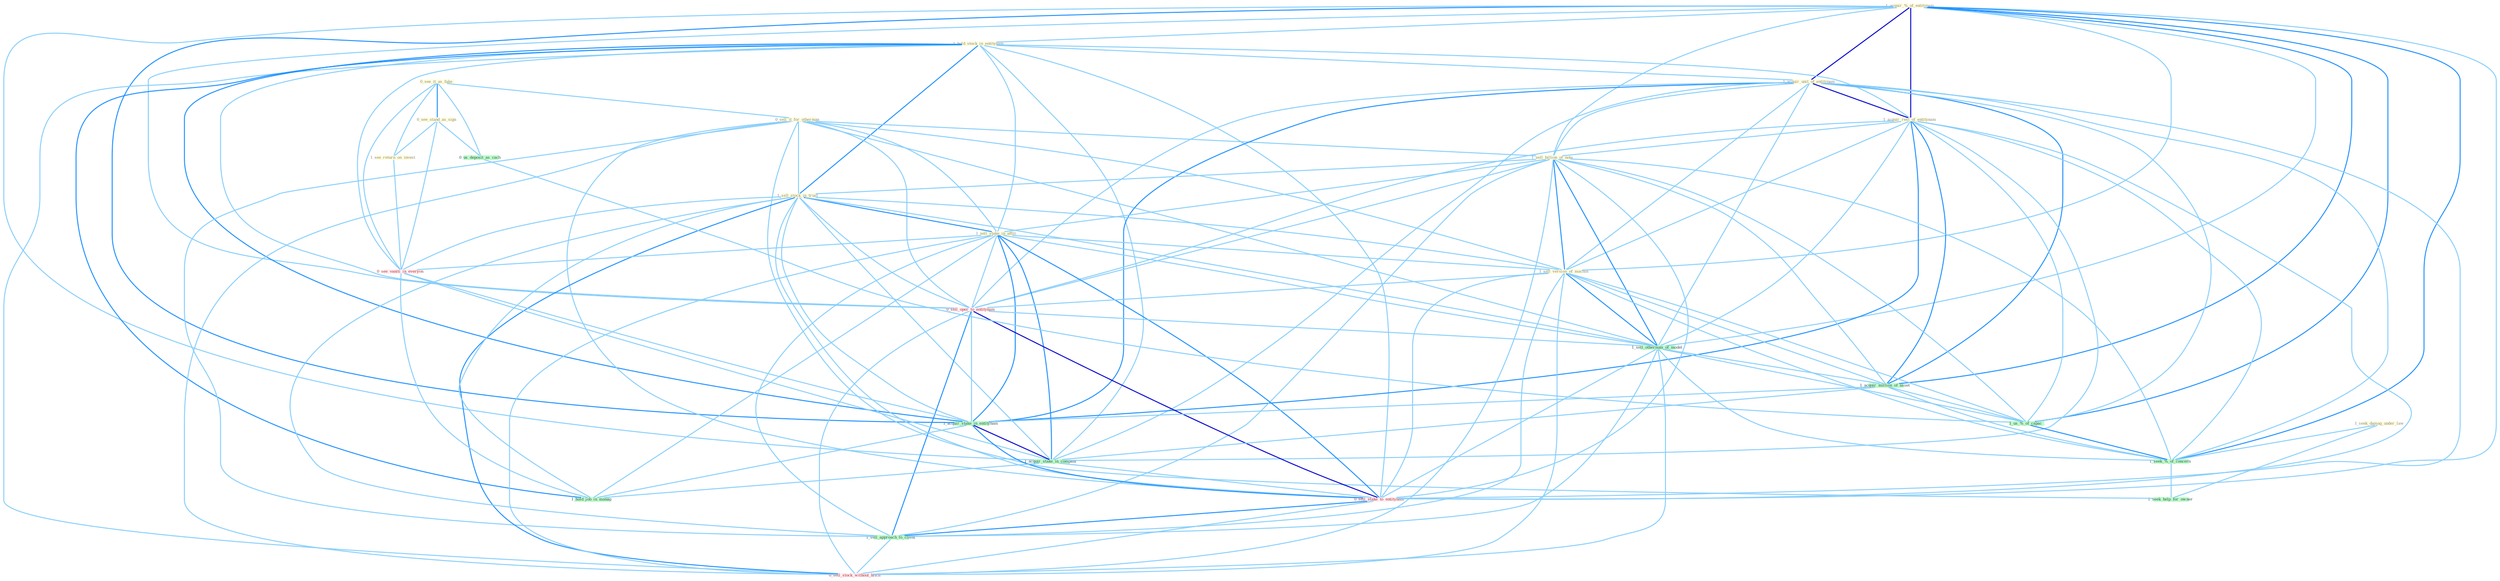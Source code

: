 Graph G{ 
    node
    [shape=polygon,style=filled,width=.5,height=.06,color="#BDFCC9",fixedsize=true,fontsize=4,
    fontcolor="#2f4f4f"];
    {node
    [color="#ffffe0", fontcolor="#8b7d6b"] "0_see_it_as_fake " "1_acquir_%_of_entitynam " "0_see_stand_as_sign " "1_hold_stock_in_entitynam " "0_sell_it_for_othernum " "1_acquir_unit_of_entitynam " "1_seek_damag_under_law " "1_acquir_rest_of_entitynam " "1_sell_billion_of_note " "1_sell_stock_in_trust " "1_see_return_on_invest " "1_sell_stake_in_affili " "1_sell_version_of_machin "}
{node [color="#fff0f5", fontcolor="#b22222"] "0_sell_oper_to_entitynam " "0_see_vaniti_in_everyon " "0_sell_stake_to_entitynam " "0_sell_stock_without_hitch "}
edge [color="#B0E2FF"];

	"0_see_it_as_fake " -- "0_see_stand_as_sign " [w="2", color="#1e90ff" , len=0.8];
	"0_see_it_as_fake " -- "0_sell_it_for_othernum " [w="1", color="#87cefa" ];
	"0_see_it_as_fake " -- "1_see_return_on_invest " [w="1", color="#87cefa" ];
	"0_see_it_as_fake " -- "0_see_vaniti_in_everyon " [w="1", color="#87cefa" ];
	"0_see_it_as_fake " -- "0_us_deposit_as_cach " [w="1", color="#87cefa" ];
	"1_acquir_%_of_entitynam " -- "1_hold_stock_in_entitynam " [w="1", color="#87cefa" ];
	"1_acquir_%_of_entitynam " -- "1_acquir_unit_of_entitynam " [w="3", color="#0000cd" , len=0.6];
	"1_acquir_%_of_entitynam " -- "1_acquir_rest_of_entitynam " [w="3", color="#0000cd" , len=0.6];
	"1_acquir_%_of_entitynam " -- "1_sell_billion_of_note " [w="1", color="#87cefa" ];
	"1_acquir_%_of_entitynam " -- "1_sell_version_of_machin " [w="1", color="#87cefa" ];
	"1_acquir_%_of_entitynam " -- "0_sell_oper_to_entitynam " [w="1", color="#87cefa" ];
	"1_acquir_%_of_entitynam " -- "1_sell_othernum_of_model " [w="1", color="#87cefa" ];
	"1_acquir_%_of_entitynam " -- "1_acquir_million_of_asset " [w="2", color="#1e90ff" , len=0.8];
	"1_acquir_%_of_entitynam " -- "1_acquir_stake_in_entitynam " [w="2", color="#1e90ff" , len=0.8];
	"1_acquir_%_of_entitynam " -- "1_acquir_stake_in_compani " [w="1", color="#87cefa" ];
	"1_acquir_%_of_entitynam " -- "0_sell_stake_to_entitynam " [w="1", color="#87cefa" ];
	"1_acquir_%_of_entitynam " -- "1_us_%_of_capac " [w="2", color="#1e90ff" , len=0.8];
	"1_acquir_%_of_entitynam " -- "1_seek_%_of_concern " [w="2", color="#1e90ff" , len=0.8];
	"0_see_stand_as_sign " -- "1_see_return_on_invest " [w="1", color="#87cefa" ];
	"0_see_stand_as_sign " -- "0_see_vaniti_in_everyon " [w="1", color="#87cefa" ];
	"0_see_stand_as_sign " -- "0_us_deposit_as_cach " [w="1", color="#87cefa" ];
	"1_hold_stock_in_entitynam " -- "1_acquir_unit_of_entitynam " [w="1", color="#87cefa" ];
	"1_hold_stock_in_entitynam " -- "1_acquir_rest_of_entitynam " [w="1", color="#87cefa" ];
	"1_hold_stock_in_entitynam " -- "1_sell_stock_in_trust " [w="2", color="#1e90ff" , len=0.8];
	"1_hold_stock_in_entitynam " -- "1_sell_stake_in_affili " [w="1", color="#87cefa" ];
	"1_hold_stock_in_entitynam " -- "0_sell_oper_to_entitynam " [w="1", color="#87cefa" ];
	"1_hold_stock_in_entitynam " -- "0_see_vaniti_in_everyon " [w="1", color="#87cefa" ];
	"1_hold_stock_in_entitynam " -- "1_acquir_stake_in_entitynam " [w="2", color="#1e90ff" , len=0.8];
	"1_hold_stock_in_entitynam " -- "1_acquir_stake_in_compani " [w="1", color="#87cefa" ];
	"1_hold_stock_in_entitynam " -- "0_sell_stake_to_entitynam " [w="1", color="#87cefa" ];
	"1_hold_stock_in_entitynam " -- "1_hold_job_in_manag " [w="2", color="#1e90ff" , len=0.8];
	"1_hold_stock_in_entitynam " -- "0_sell_stock_without_hitch " [w="1", color="#87cefa" ];
	"0_sell_it_for_othernum " -- "1_sell_billion_of_note " [w="1", color="#87cefa" ];
	"0_sell_it_for_othernum " -- "1_sell_stock_in_trust " [w="1", color="#87cefa" ];
	"0_sell_it_for_othernum " -- "1_sell_stake_in_affili " [w="1", color="#87cefa" ];
	"0_sell_it_for_othernum " -- "1_sell_version_of_machin " [w="1", color="#87cefa" ];
	"0_sell_it_for_othernum " -- "0_sell_oper_to_entitynam " [w="1", color="#87cefa" ];
	"0_sell_it_for_othernum " -- "1_sell_othernum_of_model " [w="1", color="#87cefa" ];
	"0_sell_it_for_othernum " -- "0_sell_stake_to_entitynam " [w="1", color="#87cefa" ];
	"0_sell_it_for_othernum " -- "1_sell_approach_to_client " [w="1", color="#87cefa" ];
	"0_sell_it_for_othernum " -- "0_sell_stock_without_hitch " [w="1", color="#87cefa" ];
	"0_sell_it_for_othernum " -- "1_seek_help_for_owner " [w="1", color="#87cefa" ];
	"1_acquir_unit_of_entitynam " -- "1_acquir_rest_of_entitynam " [w="3", color="#0000cd" , len=0.6];
	"1_acquir_unit_of_entitynam " -- "1_sell_billion_of_note " [w="1", color="#87cefa" ];
	"1_acquir_unit_of_entitynam " -- "1_sell_version_of_machin " [w="1", color="#87cefa" ];
	"1_acquir_unit_of_entitynam " -- "0_sell_oper_to_entitynam " [w="1", color="#87cefa" ];
	"1_acquir_unit_of_entitynam " -- "1_sell_othernum_of_model " [w="1", color="#87cefa" ];
	"1_acquir_unit_of_entitynam " -- "1_acquir_million_of_asset " [w="2", color="#1e90ff" , len=0.8];
	"1_acquir_unit_of_entitynam " -- "1_acquir_stake_in_entitynam " [w="2", color="#1e90ff" , len=0.8];
	"1_acquir_unit_of_entitynam " -- "1_acquir_stake_in_compani " [w="1", color="#87cefa" ];
	"1_acquir_unit_of_entitynam " -- "0_sell_stake_to_entitynam " [w="1", color="#87cefa" ];
	"1_acquir_unit_of_entitynam " -- "1_us_%_of_capac " [w="1", color="#87cefa" ];
	"1_acquir_unit_of_entitynam " -- "1_seek_%_of_concern " [w="1", color="#87cefa" ];
	"1_seek_damag_under_law " -- "1_seek_%_of_concern " [w="1", color="#87cefa" ];
	"1_seek_damag_under_law " -- "1_seek_help_for_owner " [w="1", color="#87cefa" ];
	"1_acquir_rest_of_entitynam " -- "1_sell_billion_of_note " [w="1", color="#87cefa" ];
	"1_acquir_rest_of_entitynam " -- "1_sell_version_of_machin " [w="1", color="#87cefa" ];
	"1_acquir_rest_of_entitynam " -- "0_sell_oper_to_entitynam " [w="1", color="#87cefa" ];
	"1_acquir_rest_of_entitynam " -- "1_sell_othernum_of_model " [w="1", color="#87cefa" ];
	"1_acquir_rest_of_entitynam " -- "1_acquir_million_of_asset " [w="2", color="#1e90ff" , len=0.8];
	"1_acquir_rest_of_entitynam " -- "1_acquir_stake_in_entitynam " [w="2", color="#1e90ff" , len=0.8];
	"1_acquir_rest_of_entitynam " -- "1_acquir_stake_in_compani " [w="1", color="#87cefa" ];
	"1_acquir_rest_of_entitynam " -- "0_sell_stake_to_entitynam " [w="1", color="#87cefa" ];
	"1_acquir_rest_of_entitynam " -- "1_us_%_of_capac " [w="1", color="#87cefa" ];
	"1_acquir_rest_of_entitynam " -- "1_seek_%_of_concern " [w="1", color="#87cefa" ];
	"1_sell_billion_of_note " -- "1_sell_stock_in_trust " [w="1", color="#87cefa" ];
	"1_sell_billion_of_note " -- "1_sell_stake_in_affili " [w="1", color="#87cefa" ];
	"1_sell_billion_of_note " -- "1_sell_version_of_machin " [w="2", color="#1e90ff" , len=0.8];
	"1_sell_billion_of_note " -- "0_sell_oper_to_entitynam " [w="1", color="#87cefa" ];
	"1_sell_billion_of_note " -- "1_sell_othernum_of_model " [w="2", color="#1e90ff" , len=0.8];
	"1_sell_billion_of_note " -- "1_acquir_million_of_asset " [w="1", color="#87cefa" ];
	"1_sell_billion_of_note " -- "0_sell_stake_to_entitynam " [w="1", color="#87cefa" ];
	"1_sell_billion_of_note " -- "1_us_%_of_capac " [w="1", color="#87cefa" ];
	"1_sell_billion_of_note " -- "1_sell_approach_to_client " [w="1", color="#87cefa" ];
	"1_sell_billion_of_note " -- "0_sell_stock_without_hitch " [w="1", color="#87cefa" ];
	"1_sell_billion_of_note " -- "1_seek_%_of_concern " [w="1", color="#87cefa" ];
	"1_sell_stock_in_trust " -- "1_sell_stake_in_affili " [w="2", color="#1e90ff" , len=0.8];
	"1_sell_stock_in_trust " -- "1_sell_version_of_machin " [w="1", color="#87cefa" ];
	"1_sell_stock_in_trust " -- "0_sell_oper_to_entitynam " [w="1", color="#87cefa" ];
	"1_sell_stock_in_trust " -- "1_sell_othernum_of_model " [w="1", color="#87cefa" ];
	"1_sell_stock_in_trust " -- "0_see_vaniti_in_everyon " [w="1", color="#87cefa" ];
	"1_sell_stock_in_trust " -- "1_acquir_stake_in_entitynam " [w="1", color="#87cefa" ];
	"1_sell_stock_in_trust " -- "1_acquir_stake_in_compani " [w="1", color="#87cefa" ];
	"1_sell_stock_in_trust " -- "0_sell_stake_to_entitynam " [w="1", color="#87cefa" ];
	"1_sell_stock_in_trust " -- "1_sell_approach_to_client " [w="1", color="#87cefa" ];
	"1_sell_stock_in_trust " -- "1_hold_job_in_manag " [w="1", color="#87cefa" ];
	"1_sell_stock_in_trust " -- "0_sell_stock_without_hitch " [w="2", color="#1e90ff" , len=0.8];
	"1_see_return_on_invest " -- "0_see_vaniti_in_everyon " [w="1", color="#87cefa" ];
	"1_sell_stake_in_affili " -- "1_sell_version_of_machin " [w="1", color="#87cefa" ];
	"1_sell_stake_in_affili " -- "0_sell_oper_to_entitynam " [w="1", color="#87cefa" ];
	"1_sell_stake_in_affili " -- "1_sell_othernum_of_model " [w="1", color="#87cefa" ];
	"1_sell_stake_in_affili " -- "0_see_vaniti_in_everyon " [w="1", color="#87cefa" ];
	"1_sell_stake_in_affili " -- "1_acquir_stake_in_entitynam " [w="2", color="#1e90ff" , len=0.8];
	"1_sell_stake_in_affili " -- "1_acquir_stake_in_compani " [w="2", color="#1e90ff" , len=0.8];
	"1_sell_stake_in_affili " -- "0_sell_stake_to_entitynam " [w="2", color="#1e90ff" , len=0.8];
	"1_sell_stake_in_affili " -- "1_sell_approach_to_client " [w="1", color="#87cefa" ];
	"1_sell_stake_in_affili " -- "1_hold_job_in_manag " [w="1", color="#87cefa" ];
	"1_sell_stake_in_affili " -- "0_sell_stock_without_hitch " [w="1", color="#87cefa" ];
	"1_sell_version_of_machin " -- "0_sell_oper_to_entitynam " [w="1", color="#87cefa" ];
	"1_sell_version_of_machin " -- "1_sell_othernum_of_model " [w="2", color="#1e90ff" , len=0.8];
	"1_sell_version_of_machin " -- "1_acquir_million_of_asset " [w="1", color="#87cefa" ];
	"1_sell_version_of_machin " -- "0_sell_stake_to_entitynam " [w="1", color="#87cefa" ];
	"1_sell_version_of_machin " -- "1_us_%_of_capac " [w="1", color="#87cefa" ];
	"1_sell_version_of_machin " -- "1_sell_approach_to_client " [w="1", color="#87cefa" ];
	"1_sell_version_of_machin " -- "0_sell_stock_without_hitch " [w="1", color="#87cefa" ];
	"1_sell_version_of_machin " -- "1_seek_%_of_concern " [w="1", color="#87cefa" ];
	"0_sell_oper_to_entitynam " -- "1_sell_othernum_of_model " [w="1", color="#87cefa" ];
	"0_sell_oper_to_entitynam " -- "1_acquir_stake_in_entitynam " [w="1", color="#87cefa" ];
	"0_sell_oper_to_entitynam " -- "0_sell_stake_to_entitynam " [w="3", color="#0000cd" , len=0.6];
	"0_sell_oper_to_entitynam " -- "1_sell_approach_to_client " [w="2", color="#1e90ff" , len=0.8];
	"0_sell_oper_to_entitynam " -- "0_sell_stock_without_hitch " [w="1", color="#87cefa" ];
	"1_sell_othernum_of_model " -- "1_acquir_million_of_asset " [w="1", color="#87cefa" ];
	"1_sell_othernum_of_model " -- "0_sell_stake_to_entitynam " [w="1", color="#87cefa" ];
	"1_sell_othernum_of_model " -- "1_us_%_of_capac " [w="1", color="#87cefa" ];
	"1_sell_othernum_of_model " -- "1_sell_approach_to_client " [w="1", color="#87cefa" ];
	"1_sell_othernum_of_model " -- "0_sell_stock_without_hitch " [w="1", color="#87cefa" ];
	"1_sell_othernum_of_model " -- "1_seek_%_of_concern " [w="1", color="#87cefa" ];
	"0_see_vaniti_in_everyon " -- "1_acquir_stake_in_entitynam " [w="1", color="#87cefa" ];
	"0_see_vaniti_in_everyon " -- "1_acquir_stake_in_compani " [w="1", color="#87cefa" ];
	"0_see_vaniti_in_everyon " -- "1_hold_job_in_manag " [w="1", color="#87cefa" ];
	"1_acquir_million_of_asset " -- "1_acquir_stake_in_entitynam " [w="1", color="#87cefa" ];
	"1_acquir_million_of_asset " -- "1_acquir_stake_in_compani " [w="1", color="#87cefa" ];
	"1_acquir_million_of_asset " -- "1_us_%_of_capac " [w="1", color="#87cefa" ];
	"1_acquir_million_of_asset " -- "1_seek_%_of_concern " [w="1", color="#87cefa" ];
	"0_us_deposit_as_cach " -- "1_us_%_of_capac " [w="1", color="#87cefa" ];
	"1_acquir_stake_in_entitynam " -- "1_acquir_stake_in_compani " [w="3", color="#0000cd" , len=0.6];
	"1_acquir_stake_in_entitynam " -- "0_sell_stake_to_entitynam " [w="2", color="#1e90ff" , len=0.8];
	"1_acquir_stake_in_entitynam " -- "1_hold_job_in_manag " [w="1", color="#87cefa" ];
	"1_acquir_stake_in_compani " -- "0_sell_stake_to_entitynam " [w="1", color="#87cefa" ];
	"1_acquir_stake_in_compani " -- "1_hold_job_in_manag " [w="1", color="#87cefa" ];
	"0_sell_stake_to_entitynam " -- "1_sell_approach_to_client " [w="2", color="#1e90ff" , len=0.8];
	"0_sell_stake_to_entitynam " -- "0_sell_stock_without_hitch " [w="1", color="#87cefa" ];
	"1_us_%_of_capac " -- "1_seek_%_of_concern " [w="2", color="#1e90ff" , len=0.8];
	"1_sell_approach_to_client " -- "0_sell_stock_without_hitch " [w="1", color="#87cefa" ];
	"1_seek_%_of_concern " -- "1_seek_help_for_owner " [w="1", color="#87cefa" ];
}
